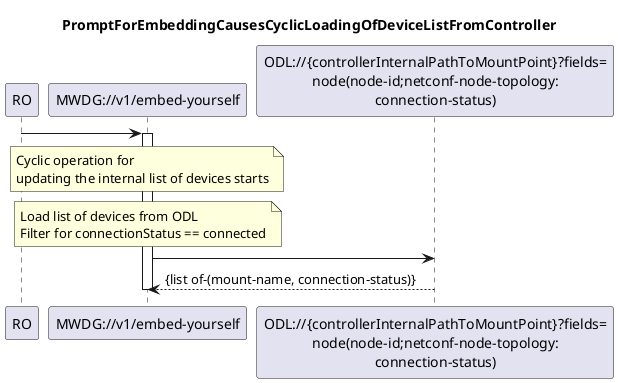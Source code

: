 @startuml 001_CyclicOperationBasedDeviceListSync
skinparam responseMessageBelowArrow true

title
PromptForEmbeddingCausesCyclicLoadingOfDeviceListFromController
end title

participant "RO" as ro
participant "MWDG://v1/embed-yourself" as mwdg
participant "ODL://{controllerInternalPathToMountPoint}?fields=\nnode(node-id;netconf-node-topology:\nconnection-status)" as odlConnectionStatus

ro -> mwdg
activate mwdg

note over mwdg
Cyclic operation for 
updating the internal list of devices starts
end note

note over mwdg
Load list of devices from ODL
Filter for connectionStatus == connected
end note
mwdg -> odlConnectionStatus
odlConnectionStatus --> mwdg: {list of-(mount-name, connection-status)}

deactivate mwdg

@enduml